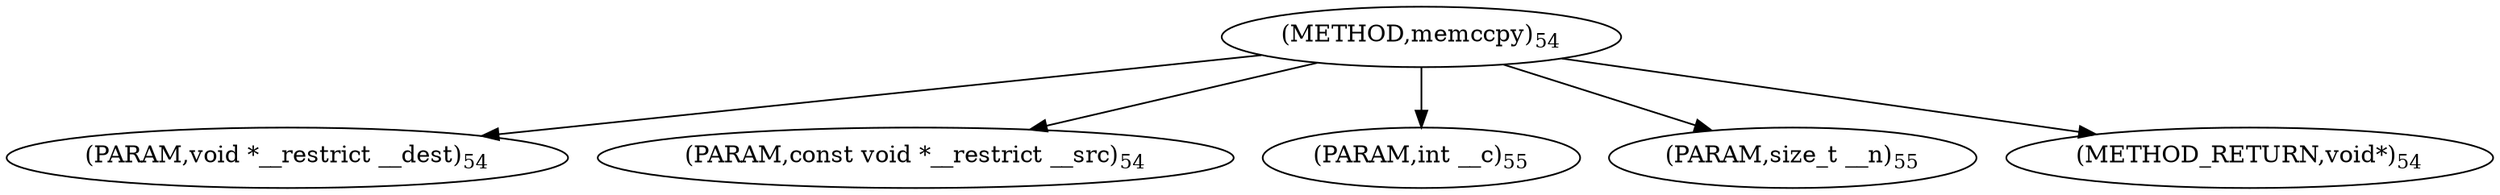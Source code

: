 digraph "memccpy" {  
"98753" [label = <(METHOD,memccpy)<SUB>54</SUB>> ]
"98754" [label = <(PARAM,void *__restrict __dest)<SUB>54</SUB>> ]
"98755" [label = <(PARAM,const void *__restrict __src)<SUB>54</SUB>> ]
"98756" [label = <(PARAM,int __c)<SUB>55</SUB>> ]
"98757" [label = <(PARAM,size_t __n)<SUB>55</SUB>> ]
"98758" [label = <(METHOD_RETURN,void*)<SUB>54</SUB>> ]
  "98753" -> "98754" 
  "98753" -> "98755" 
  "98753" -> "98756" 
  "98753" -> "98757" 
  "98753" -> "98758" 
}
